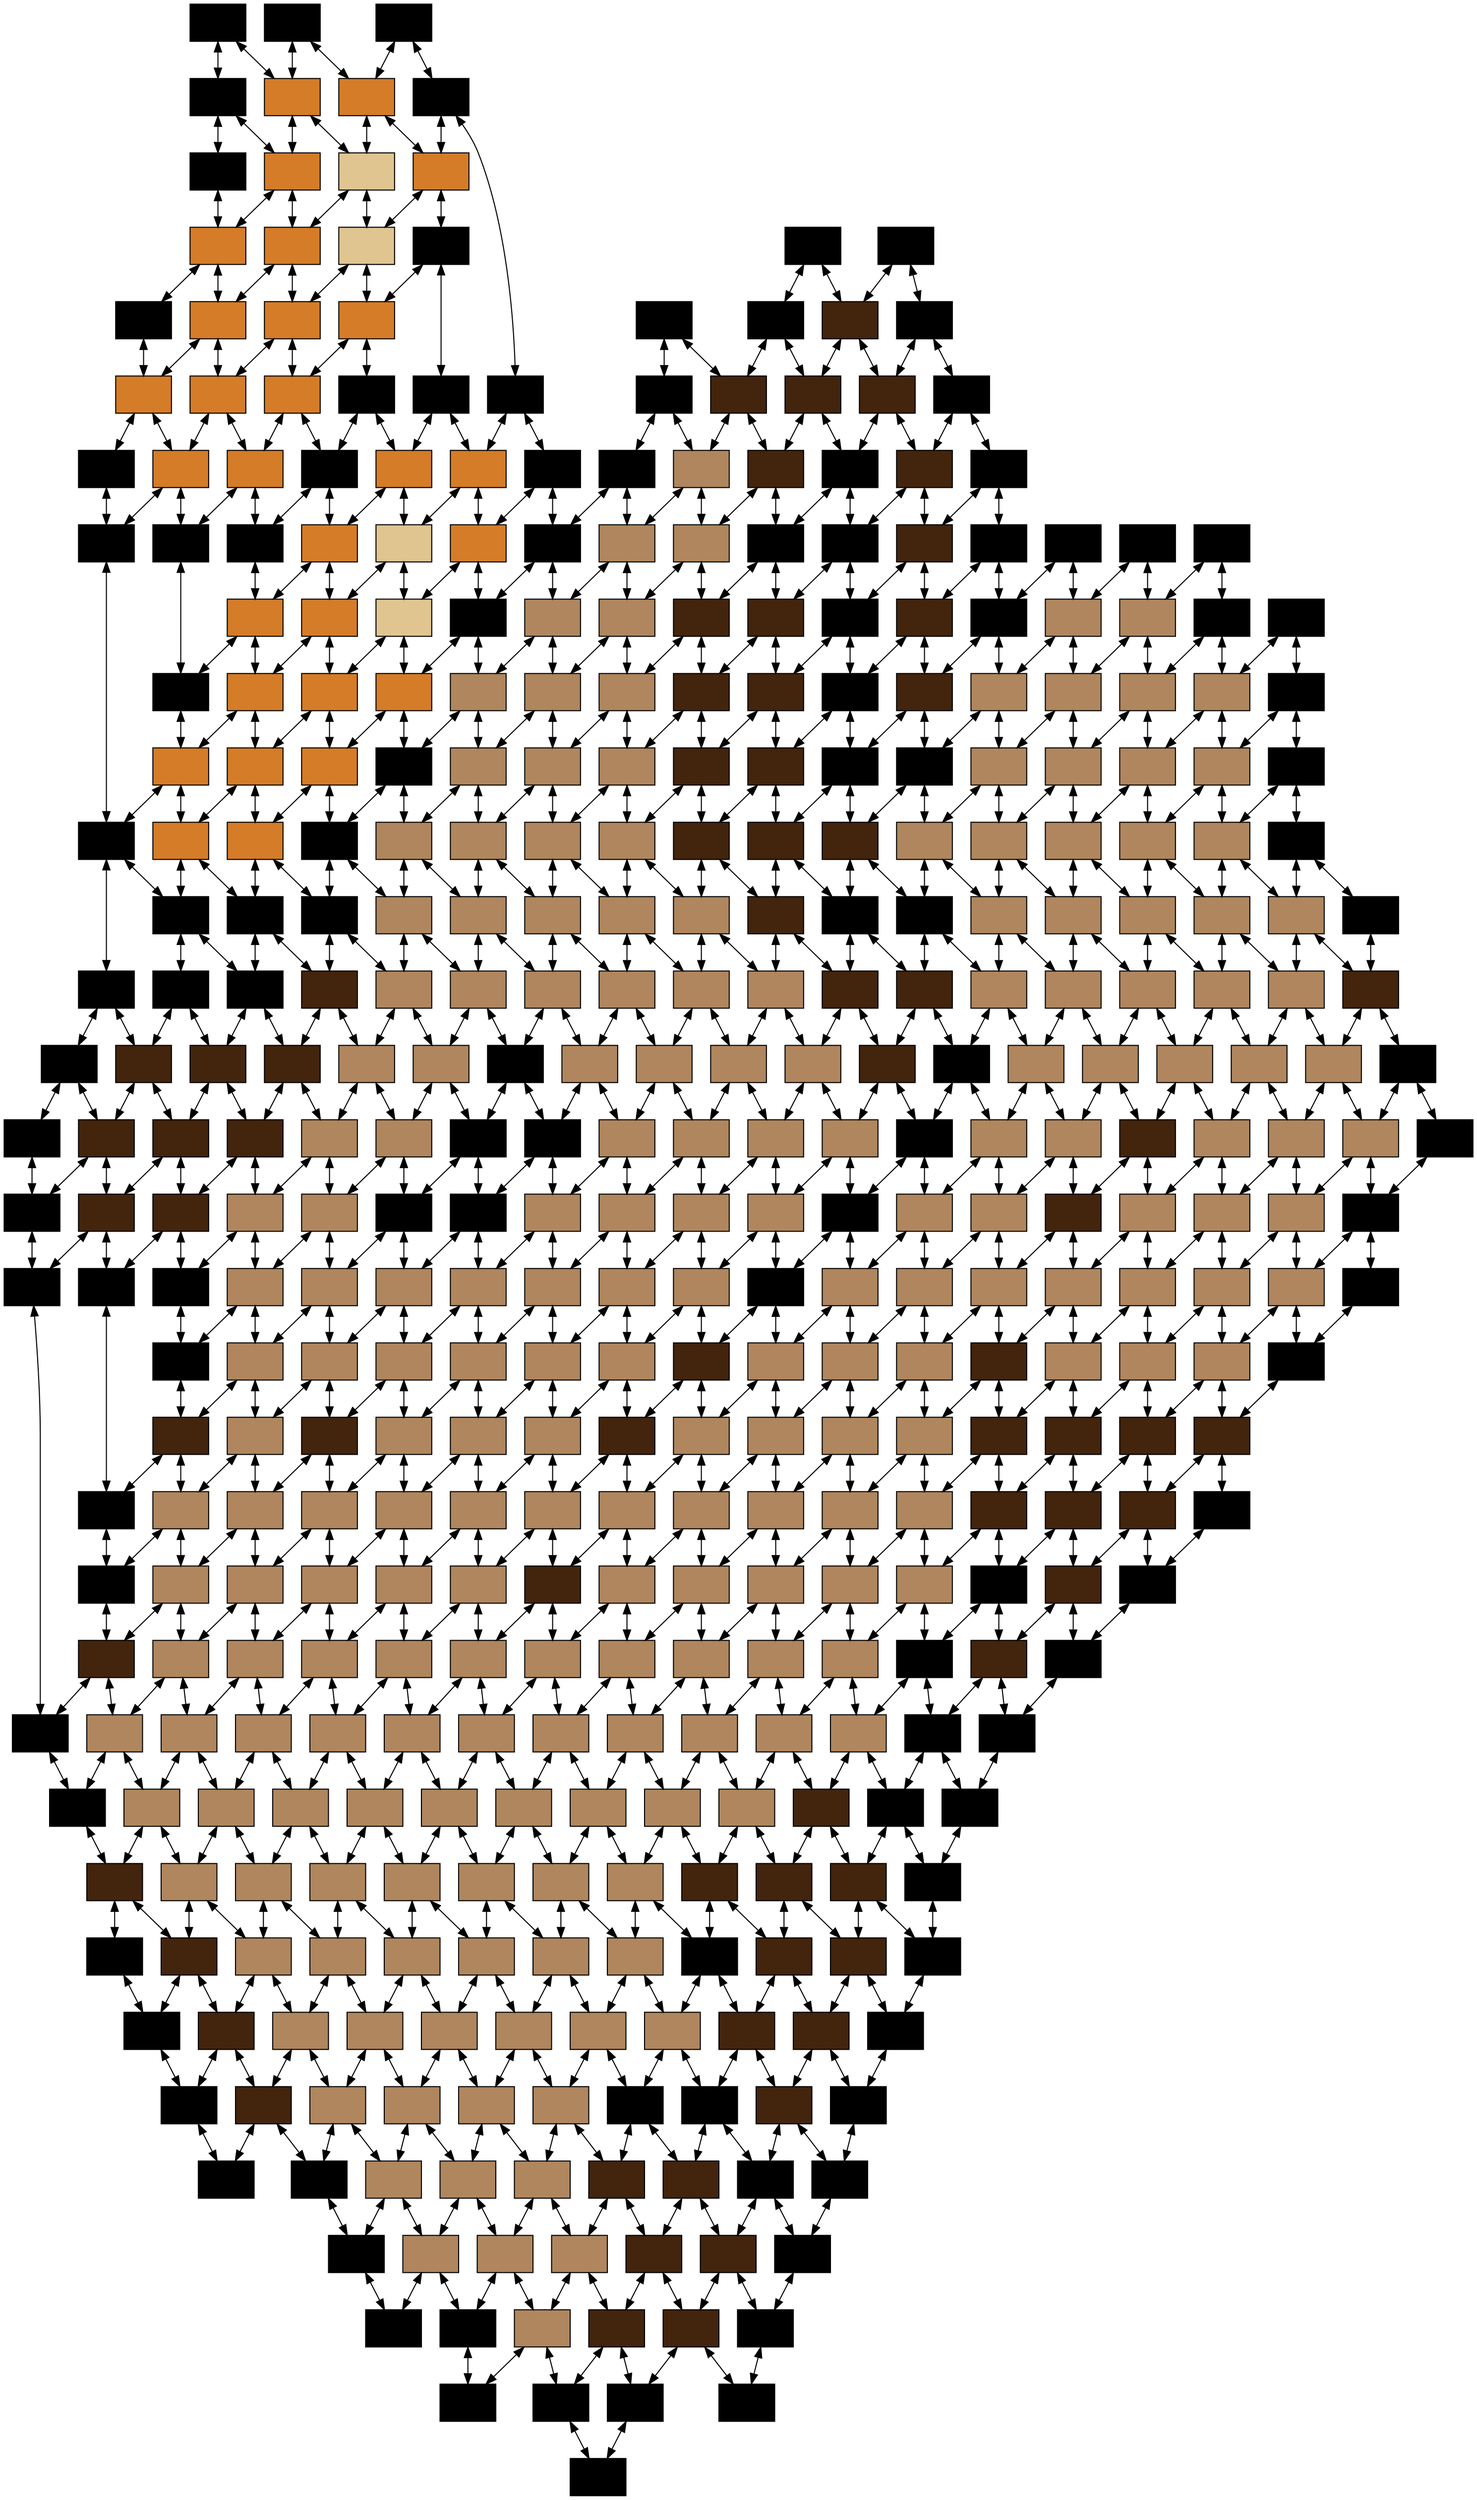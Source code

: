 digraph MatrizDispersa {
    node [shape=box];
    graph [rankdir=TB];
    nodo_1_14[label="", style=filled, fillcolor="#000000"];
    nodo_1_15[label="", style=filled, fillcolor="#000000"];
    nodo_1_16[label="", style=filled, fillcolor="#000000"];
    nodo_2_13[label="", style=filled, fillcolor="#000000"];
    nodo_2_14[label="", style=filled, fillcolor="#D57C28"];
    nodo_2_15[label="", style=filled, fillcolor="#D57C28"];
    nodo_2_16[label="", style=filled, fillcolor="#D57C28"];
    nodo_2_17[label="", style=filled, fillcolor="#000000"];
    nodo_3_12[label="", style=filled, fillcolor="#000000"];
    nodo_3_13[label="", style=filled, fillcolor="#D57C28"];
    nodo_3_14[label="", style=filled, fillcolor="#E0C590"];
    nodo_3_15[label="", style=filled, fillcolor="#D57C28"];
    nodo_3_16[label="", style=filled, fillcolor="#D57C28"];
    nodo_3_17[label="", style=filled, fillcolor="#D57C28"];
    nodo_3_18[label="", style=filled, fillcolor="#000000"];
    nodo_4_12[label="", style=filled, fillcolor="#000000"];
    nodo_4_13[label="", style=filled, fillcolor="#D57C28"];
    nodo_4_14[label="", style=filled, fillcolor="#E0C590"];
    nodo_4_15[label="", style=filled, fillcolor="#D57C28"];
    nodo_4_16[label="", style=filled, fillcolor="#D57C28"];
    nodo_4_17[label="", style=filled, fillcolor="#D57C28"];
    nodo_4_18[label="", style=filled, fillcolor="#000000"];
    nodo_5_13[label="", style=filled, fillcolor="#000000"];
    nodo_5_14[label="", style=filled, fillcolor="#D57C28"];
    nodo_5_15[label="", style=filled, fillcolor="#D57C28"];
    nodo_5_16[label="", style=filled, fillcolor="#D57C28"];
    nodo_5_17[label="", style=filled, fillcolor="#000000"];
    nodo_6_14[label="", style=filled, fillcolor="#000000"];
    nodo_6_15[label="", style=filled, fillcolor="#000000"];
    nodo_6_16[label="", style=filled, fillcolor="#000000"];
    nodo_7_13[label="", style=filled, fillcolor="#000000"];
    nodo_7_14[label="", style=filled, fillcolor="#D57C28"];
    nodo_7_15[label="", style=filled, fillcolor="#D57C28"];
    nodo_7_16[label="", style=filled, fillcolor="#D57C28"];
    nodo_7_17[label="", style=filled, fillcolor="#000000"];
    nodo_8_12[label="", style=filled, fillcolor="#000000"];
    nodo_8_13[label="", style=filled, fillcolor="#D57C28"];
    nodo_8_14[label="", style=filled, fillcolor="#E0C590"];
    nodo_8_15[label="", style=filled, fillcolor="#D57C28"];
    nodo_8_16[label="", style=filled, fillcolor="#D57C28"];
    nodo_8_17[label="", style=filled, fillcolor="#D57C28"];
    nodo_8_18[label="", style=filled, fillcolor="#000000"];
    nodo_8_20[label="", style=filled, fillcolor="#000000"];
    nodo_8_21[label="", style=filled, fillcolor="#000000"];
    nodo_8_22[label="", style=filled, fillcolor="#000000"];
    nodo_9_12[label="", style=filled, fillcolor="#000000"];
    nodo_9_13[label="", style=filled, fillcolor="#D57C28"];
    nodo_9_14[label="", style=filled, fillcolor="#E0C590"];
    nodo_9_15[label="", style=filled, fillcolor="#D57C28"];
    nodo_9_16[label="", style=filled, fillcolor="#D57C28"];
    nodo_9_17[label="", style=filled, fillcolor="#D57C28"];
    nodo_9_18[label="", style=filled, fillcolor="#000000"];
    nodo_9_19[label="", style=filled, fillcolor="#000000"];
    nodo_9_20[label="", style=filled, fillcolor="#43240D"];
    nodo_9_21[label="", style=filled, fillcolor="#43240D"];
    nodo_9_22[label="", style=filled, fillcolor="#000000"];
    nodo_10_9[label="", style=filled, fillcolor="#000000"];
    nodo_10_10[label="", style=filled, fillcolor="#000000"];
    nodo_10_11[label="", style=filled, fillcolor="#000000"];
    nodo_10_12[label="", style=filled, fillcolor="#000000"];
    nodo_10_13[label="", style=filled, fillcolor="#000000"];
    nodo_10_14[label="", style=filled, fillcolor="#D57C28"];
    nodo_10_15[label="", style=filled, fillcolor="#D57C28"];
    nodo_10_16[label="", style=filled, fillcolor="#D57C28"];
    nodo_10_17[label="", style=filled, fillcolor="#000000"];
    nodo_10_18[label="", style=filled, fillcolor="#000000"];
    nodo_10_19[label="", style=filled, fillcolor="#43240D"];
    nodo_10_20[label="", style=filled, fillcolor="#43240D"];
    nodo_10_21[label="", style=filled, fillcolor="#43240D"];
    nodo_10_22[label="", style=filled, fillcolor="#000000"];
    nodo_11_7[label="", style=filled, fillcolor="#000000"];
    nodo_11_8[label="", style=filled, fillcolor="#000000"];
    nodo_11_9[label="", style=filled, fillcolor="#43240D"];
    nodo_11_10[label="", style=filled, fillcolor="#B0865E"];
    nodo_11_11[label="", style=filled, fillcolor="#B0865E"];
    nodo_11_12[label="", style=filled, fillcolor="#B0865E"];
    nodo_11_13[label="", style=filled, fillcolor="#B0865E"];
    nodo_11_14[label="", style=filled, fillcolor="#000000"];
    nodo_11_15[label="", style=filled, fillcolor="#000000"];
    nodo_11_16[label="", style=filled, fillcolor="#000000"];
    nodo_11_17[label="", style=filled, fillcolor="#43240D"];
    nodo_11_18[label="", style=filled, fillcolor="#43240D"];
    nodo_11_19[label="", style=filled, fillcolor="#43240D"];
    nodo_11_20[label="", style=filled, fillcolor="#43240D"];
    nodo_11_21[label="", style=filled, fillcolor="#000000"];
    nodo_12_6[label="", style=filled, fillcolor="#000000"];
    nodo_12_7[label="", style=filled, fillcolor="#43240D"];
    nodo_12_8[label="", style=filled, fillcolor="#43240D"];
    nodo_12_9[label="", style=filled, fillcolor="#43240D"];
    nodo_12_10[label="", style=filled, fillcolor="#B0865E"];
    nodo_12_11[label="", style=filled, fillcolor="#B0865E"];
    nodo_12_12[label="", style=filled, fillcolor="#B0865E"];
    nodo_12_13[label="", style=filled, fillcolor="#B0865E"];
    nodo_12_14[label="", style=filled, fillcolor="#B0865E"];
    nodo_12_15[label="", style=filled, fillcolor="#B0865E"];
    nodo_12_16[label="", style=filled, fillcolor="#B0865E"];
    nodo_12_17[label="", style=filled, fillcolor="#B0865E"];
    nodo_12_18[label="", style=filled, fillcolor="#B0865E"];
    nodo_12_19[label="", style=filled, fillcolor="#B0865E"];
    nodo_12_20[label="", style=filled, fillcolor="#000000"];
    nodo_13_6[label="", style=filled, fillcolor="#000000"];
    nodo_13_7[label="", style=filled, fillcolor="#43240D"];
    nodo_13_8[label="", style=filled, fillcolor="#000000"];
    nodo_13_9[label="", style=filled, fillcolor="#000000"];
    nodo_13_10[label="", style=filled, fillcolor="#43240D"];
    nodo_13_11[label="", style=filled, fillcolor="#B0865E"];
    nodo_13_12[label="", style=filled, fillcolor="#B0865E"];
    nodo_13_13[label="", style=filled, fillcolor="#B0865E"];
    nodo_13_14[label="", style=filled, fillcolor="#B0865E"];
    nodo_13_15[label="", style=filled, fillcolor="#B0865E"];
    nodo_13_16[label="", style=filled, fillcolor="#B0865E"];
    nodo_13_17[label="", style=filled, fillcolor="#B0865E"];
    nodo_13_18[label="", style=filled, fillcolor="#B0865E"];
    nodo_13_19[label="", style=filled, fillcolor="#B0865E"];
    nodo_13_20[label="", style=filled, fillcolor="#000000"];
    nodo_14_6[label="", style=filled, fillcolor="#000000"];
    nodo_14_7[label="", style=filled, fillcolor="#43240D"];
    nodo_14_8[label="", style=filled, fillcolor="#000000"];
    nodo_14_9[label="", style=filled, fillcolor="#43240D"];
    nodo_14_10[label="", style=filled, fillcolor="#43240D"];
    nodo_14_11[label="", style=filled, fillcolor="#B0865E"];
    nodo_14_12[label="", style=filled, fillcolor="#B0865E"];
    nodo_14_13[label="", style=filled, fillcolor="#B0865E"];
    nodo_14_14[label="", style=filled, fillcolor="#B0865E"];
    nodo_14_15[label="", style=filled, fillcolor="#000000"];
    nodo_14_16[label="", style=filled, fillcolor="#000000"];
    nodo_14_17[label="", style=filled, fillcolor="#000000"];
    nodo_14_18[label="", style=filled, fillcolor="#B0865E"];
    nodo_14_19[label="", style=filled, fillcolor="#B0865E"];
    nodo_14_20[label="", style=filled, fillcolor="#43240D"];
    nodo_14_21[label="", style=filled, fillcolor="#000000"];
    nodo_15_6[label="", style=filled, fillcolor="#000000"];
    nodo_15_7[label="", style=filled, fillcolor="#43240D"];
    nodo_15_8[label="", style=filled, fillcolor="#000000"];
    nodo_15_9[label="", style=filled, fillcolor="#43240D"];
    nodo_15_10[label="", style=filled, fillcolor="#43240D"];
    nodo_15_11[label="", style=filled, fillcolor="#B0865E"];
    nodo_15_12[label="", style=filled, fillcolor="#B0865E"];
    nodo_15_13[label="", style=filled, fillcolor="#B0865E"];
    nodo_15_14[label="", style=filled, fillcolor="#B0865E"];
    nodo_15_15[label="", style=filled, fillcolor="#000000"];
    nodo_15_16[label="", style=filled, fillcolor="#000000"];
    nodo_15_17[label="", style=filled, fillcolor="#B0865E"];
    nodo_15_18[label="", style=filled, fillcolor="#B0865E"];
    nodo_15_19[label="", style=filled, fillcolor="#B0865E"];
    nodo_15_20[label="", style=filled, fillcolor="#B0865E"];
    nodo_15_21[label="", style=filled, fillcolor="#000000"];
    nodo_16_6[label="", style=filled, fillcolor="#000000"];
    nodo_16_7[label="", style=filled, fillcolor="#43240D"];
    nodo_16_8[label="", style=filled, fillcolor="#000000"];
    nodo_16_9[label="", style=filled, fillcolor="#43240D"];
    nodo_16_10[label="", style=filled, fillcolor="#43240D"];
    nodo_16_11[label="", style=filled, fillcolor="#B0865E"];
    nodo_16_12[label="", style=filled, fillcolor="#B0865E"];
    nodo_16_13[label="", style=filled, fillcolor="#B0865E"];
    nodo_16_14[label="", style=filled, fillcolor="#B0865E"];
    nodo_16_15[label="", style=filled, fillcolor="#B0865E"];
    nodo_16_16[label="", style=filled, fillcolor="#B0865E"];
    nodo_16_17[label="", style=filled, fillcolor="#B0865E"];
    nodo_16_18[label="", style=filled, fillcolor="#43240D"];
    nodo_16_19[label="", style=filled, fillcolor="#B0865E"];
    nodo_16_20[label="", style=filled, fillcolor="#B0865E"];
    nodo_16_21[label="", style=filled, fillcolor="#43240D"];
    nodo_16_22[label="", style=filled, fillcolor="#000000"];
    nodo_17_5[label="", style=filled, fillcolor="#000000"];
    nodo_17_6[label="", style=filled, fillcolor="#000000"];
    nodo_17_7[label="", style=filled, fillcolor="#43240D"];
    nodo_17_8[label="", style=filled, fillcolor="#000000"];
    nodo_17_9[label="", style=filled, fillcolor="#43240D"];
    nodo_17_10[label="", style=filled, fillcolor="#43240D"];
    nodo_17_11[label="", style=filled, fillcolor="#B0865E"];
    nodo_17_12[label="", style=filled, fillcolor="#B0865E"];
    nodo_17_13[label="", style=filled, fillcolor="#B0865E"];
    nodo_17_14[label="", style=filled, fillcolor="#B0865E"];
    nodo_17_15[label="", style=filled, fillcolor="#B0865E"];
    nodo_17_16[label="", style=filled, fillcolor="#B0865E"];
    nodo_17_17[label="", style=filled, fillcolor="#B0865E"];
    nodo_17_18[label="", style=filled, fillcolor="#B0865E"];
    nodo_17_19[label="", style=filled, fillcolor="#B0865E"];
    nodo_17_20[label="", style=filled, fillcolor="#B0865E"];
    nodo_17_21[label="", style=filled, fillcolor="#B0865E"];
    nodo_17_22[label="", style=filled, fillcolor="#000000"];
    nodo_18_4[label="", style=filled, fillcolor="#000000"];
    nodo_18_5[label="", style=filled, fillcolor="#B0865E"];
    nodo_18_6[label="", style=filled, fillcolor="#B0865E"];
    nodo_18_7[label="", style=filled, fillcolor="#000000"];
    nodo_18_8[label="", style=filled, fillcolor="#43240D"];
    nodo_18_9[label="", style=filled, fillcolor="#000000"];
    nodo_18_10[label="", style=filled, fillcolor="#43240D"];
    nodo_18_11[label="", style=filled, fillcolor="#B0865E"];
    nodo_18_12[label="", style=filled, fillcolor="#B0865E"];
    nodo_18_13[label="", style=filled, fillcolor="#B0865E"];
    nodo_18_14[label="", style=filled, fillcolor="#B0865E"];
    nodo_18_15[label="", style=filled, fillcolor="#B0865E"];
    nodo_18_16[label="", style=filled, fillcolor="#B0865E"];
    nodo_18_17[label="", style=filled, fillcolor="#B0865E"];
    nodo_18_18[label="", style=filled, fillcolor="#B0865E"];
    nodo_18_19[label="", style=filled, fillcolor="#B0865E"];
    nodo_18_20[label="", style=filled, fillcolor="#B0865E"];
    nodo_18_21[label="", style=filled, fillcolor="#B0865E"];
    nodo_18_22[label="", style=filled, fillcolor="#43240D"];
    nodo_18_23[label="", style=filled, fillcolor="#000000"];
    nodo_19_3[label="", style=filled, fillcolor="#000000"];
    nodo_19_4[label="", style=filled, fillcolor="#B0865E"];
    nodo_19_5[label="", style=filled, fillcolor="#B0865E"];
    nodo_19_6[label="", style=filled, fillcolor="#B0865E"];
    nodo_19_7[label="", style=filled, fillcolor="#B0865E"];
    nodo_19_8[label="", style=filled, fillcolor="#000000"];
    nodo_19_9[label="", style=filled, fillcolor="#43240D"];
    nodo_19_10[label="", style=filled, fillcolor="#43240D"];
    nodo_19_11[label="", style=filled, fillcolor="#B0865E"];
    nodo_19_12[label="", style=filled, fillcolor="#B0865E"];
    nodo_19_13[label="", style=filled, fillcolor="#B0865E"];
    nodo_19_14[label="", style=filled, fillcolor="#B0865E"];
    nodo_19_15[label="", style=filled, fillcolor="#B0865E"];
    nodo_19_16[label="", style=filled, fillcolor="#B0865E"];
    nodo_19_17[label="", style=filled, fillcolor="#B0865E"];
    nodo_19_18[label="", style=filled, fillcolor="#B0865E"];
    nodo_19_19[label="", style=filled, fillcolor="#B0865E"];
    nodo_19_20[label="", style=filled, fillcolor="#B0865E"];
    nodo_19_21[label="", style=filled, fillcolor="#B0865E"];
    nodo_19_22[label="", style=filled, fillcolor="#43240D"];
    nodo_19_23[label="", style=filled, fillcolor="#000000"];
    nodo_20_3[label="", style=filled, fillcolor="#000000"];
    nodo_20_4[label="", style=filled, fillcolor="#B0865E"];
    nodo_20_5[label="", style=filled, fillcolor="#B0865E"];
    nodo_20_6[label="", style=filled, fillcolor="#B0865E"];
    nodo_20_7[label="", style=filled, fillcolor="#B0865E"];
    nodo_20_8[label="", style=filled, fillcolor="#B0865E"];
    nodo_20_9[label="", style=filled, fillcolor="#000000"];
    nodo_20_10[label="", style=filled, fillcolor="#000000"];
    nodo_20_11[label="", style=filled, fillcolor="#000000"];
    nodo_20_12[label="", style=filled, fillcolor="#000000"];
    nodo_20_13[label="", style=filled, fillcolor="#43240D"];
    nodo_20_14[label="", style=filled, fillcolor="#43240D"];
    nodo_20_15[label="", style=filled, fillcolor="#B0865E"];
    nodo_20_16[label="", style=filled, fillcolor="#B0865E"];
    nodo_20_17[label="", style=filled, fillcolor="#B0865E"];
    nodo_20_18[label="", style=filled, fillcolor="#B0865E"];
    nodo_20_19[label="", style=filled, fillcolor="#B0865E"];
    nodo_20_20[label="", style=filled, fillcolor="#B0865E"];
    nodo_20_21[label="", style=filled, fillcolor="#B0865E"];
    nodo_20_22[label="", style=filled, fillcolor="#43240D"];
    nodo_20_23[label="", style=filled, fillcolor="#000000"];
    nodo_21_2[label="", style=filled, fillcolor="#000000"];
    nodo_21_3[label="", style=filled, fillcolor="#B0865E"];
    nodo_21_4[label="", style=filled, fillcolor="#B0865E"];
    nodo_21_5[label="", style=filled, fillcolor="#B0865E"];
    nodo_21_6[label="", style=filled, fillcolor="#B0865E"];
    nodo_21_7[label="", style=filled, fillcolor="#B0865E"];
    nodo_21_8[label="", style=filled, fillcolor="#B0865E"];
    nodo_21_9[label="", style=filled, fillcolor="#B0865E"];
    nodo_21_10[label="", style=filled, fillcolor="#B0865E"];
    nodo_21_11[label="", style=filled, fillcolor="#B0865E"];
    nodo_21_12[label="", style=filled, fillcolor="#B0865E"];
    nodo_21_13[label="", style=filled, fillcolor="#B0865E"];
    nodo_21_14[label="", style=filled, fillcolor="#B0865E"];
    nodo_21_15[label="", style=filled, fillcolor="#43240D"];
    nodo_21_16[label="", style=filled, fillcolor="#B0865E"];
    nodo_21_17[label="", style=filled, fillcolor="#B0865E"];
    nodo_21_18[label="", style=filled, fillcolor="#B0865E"];
    nodo_21_19[label="", style=filled, fillcolor="#B0865E"];
    nodo_21_20[label="", style=filled, fillcolor="#B0865E"];
    nodo_21_21[label="", style=filled, fillcolor="#B0865E"];
    nodo_21_22[label="", style=filled, fillcolor="#43240D"];
    nodo_21_23[label="", style=filled, fillcolor="#000000"];
    nodo_22_2[label="", style=filled, fillcolor="#000000"];
    nodo_22_3[label="", style=filled, fillcolor="#B0865E"];
    nodo_22_4[label="", style=filled, fillcolor="#B0865E"];
    nodo_22_5[label="", style=filled, fillcolor="#B0865E"];
    nodo_22_6[label="", style=filled, fillcolor="#B0865E"];
    nodo_22_7[label="", style=filled, fillcolor="#B0865E"];
    nodo_22_8[label="", style=filled, fillcolor="#B0865E"];
    nodo_22_9[label="", style=filled, fillcolor="#B0865E"];
    nodo_22_10[label="", style=filled, fillcolor="#B0865E"];
    nodo_22_11[label="", style=filled, fillcolor="#B0865E"];
    nodo_22_12[label="", style=filled, fillcolor="#B0865E"];
    nodo_22_13[label="", style=filled, fillcolor="#B0865E"];
    nodo_22_14[label="", style=filled, fillcolor="#B0865E"];
    nodo_22_15[label="", style=filled, fillcolor="#B0865E"];
    nodo_22_16[label="", style=filled, fillcolor="#B0865E"];
    nodo_22_17[label="", style=filled, fillcolor="#B0865E"];
    nodo_22_18[label="", style=filled, fillcolor="#B0865E"];
    nodo_22_19[label="", style=filled, fillcolor="#B0865E"];
    nodo_22_20[label="", style=filled, fillcolor="#B0865E"];
    nodo_22_21[label="", style=filled, fillcolor="#B0865E"];
    nodo_22_22[label="", style=filled, fillcolor="#000000"];
    nodo_23_2[label="", style=filled, fillcolor="#000000"];
    nodo_23_3[label="", style=filled, fillcolor="#B0865E"];
    nodo_23_4[label="", style=filled, fillcolor="#B0865E"];
    nodo_23_5[label="", style=filled, fillcolor="#B0865E"];
    nodo_23_6[label="", style=filled, fillcolor="#B0865E"];
    nodo_23_7[label="", style=filled, fillcolor="#43240D"];
    nodo_23_8[label="", style=filled, fillcolor="#43240D"];
    nodo_23_9[label="", style=filled, fillcolor="#B0865E"];
    nodo_23_10[label="", style=filled, fillcolor="#B0865E"];
    nodo_23_11[label="", style=filled, fillcolor="#B0865E"];
    nodo_23_12[label="", style=filled, fillcolor="#B0865E"];
    nodo_23_13[label="", style=filled, fillcolor="#B0865E"];
    nodo_23_14[label="", style=filled, fillcolor="#B0865E"];
    nodo_23_15[label="", style=filled, fillcolor="#B0865E"];
    nodo_23_16[label="", style=filled, fillcolor="#B0865E"];
    nodo_23_17[label="", style=filled, fillcolor="#B0865E"];
    nodo_23_18[label="", style=filled, fillcolor="#B0865E"];
    nodo_23_19[label="", style=filled, fillcolor="#B0865E"];
    nodo_23_20[label="", style=filled, fillcolor="#B0865E"];
    nodo_23_21[label="", style=filled, fillcolor="#B0865E"];
    nodo_23_22[label="", style=filled, fillcolor="#000000"];
    nodo_24_2[label="", style=filled, fillcolor="#000000"];
    nodo_24_3[label="", style=filled, fillcolor="#B0865E"];
    nodo_24_4[label="", style=filled, fillcolor="#B0865E"];
    nodo_24_5[label="", style=filled, fillcolor="#B0865E"];
    nodo_24_6[label="", style=filled, fillcolor="#B0865E"];
    nodo_24_7[label="", style=filled, fillcolor="#B0865E"];
    nodo_24_8[label="", style=filled, fillcolor="#B0865E"];
    nodo_24_9[label="", style=filled, fillcolor="#43240D"];
    nodo_24_10[label="", style=filled, fillcolor="#B0865E"];
    nodo_24_11[label="", style=filled, fillcolor="#B0865E"];
    nodo_24_12[label="", style=filled, fillcolor="#B0865E"];
    nodo_24_13[label="", style=filled, fillcolor="#B0865E"];
    nodo_24_14[label="", style=filled, fillcolor="#B0865E"];
    nodo_24_15[label="", style=filled, fillcolor="#B0865E"];
    nodo_24_16[label="", style=filled, fillcolor="#B0865E"];
    nodo_24_17[label="", style=filled, fillcolor="#B0865E"];
    nodo_24_18[label="", style=filled, fillcolor="#B0865E"];
    nodo_24_19[label="", style=filled, fillcolor="#B0865E"];
    nodo_24_20[label="", style=filled, fillcolor="#B0865E"];
    nodo_24_21[label="", style=filled, fillcolor="#B0865E"];
    nodo_24_22[label="", style=filled, fillcolor="#000000"];
    nodo_25_2[label="", style=filled, fillcolor="#000000"];
    nodo_25_3[label="", style=filled, fillcolor="#43240D"];
    nodo_25_4[label="", style=filled, fillcolor="#B0865E"];
    nodo_25_5[label="", style=filled, fillcolor="#B0865E"];
    nodo_25_6[label="", style=filled, fillcolor="#B0865E"];
    nodo_25_7[label="", style=filled, fillcolor="#B0865E"];
    nodo_25_8[label="", style=filled, fillcolor="#B0865E"];
    nodo_25_9[label="", style=filled, fillcolor="#43240D"];
    nodo_25_10[label="", style=filled, fillcolor="#B0865E"];
    nodo_25_11[label="", style=filled, fillcolor="#B0865E"];
    nodo_25_12[label="", style=filled, fillcolor="#B0865E"];
    nodo_25_13[label="", style=filled, fillcolor="#B0865E"];
    nodo_25_14[label="", style=filled, fillcolor="#B0865E"];
    nodo_25_15[label="", style=filled, fillcolor="#B0865E"];
    nodo_25_16[label="", style=filled, fillcolor="#B0865E"];
    nodo_25_17[label="", style=filled, fillcolor="#B0865E"];
    nodo_25_18[label="", style=filled, fillcolor="#B0865E"];
    nodo_25_19[label="", style=filled, fillcolor="#B0865E"];
    nodo_25_20[label="", style=filled, fillcolor="#B0865E"];
    nodo_25_21[label="", style=filled, fillcolor="#000000"];
    nodo_26_3[label="", style=filled, fillcolor="#000000"];
    nodo_26_4[label="", style=filled, fillcolor="#B0865E"];
    nodo_26_5[label="", style=filled, fillcolor="#B0865E"];
    nodo_26_6[label="", style=filled, fillcolor="#B0865E"];
    nodo_26_7[label="", style=filled, fillcolor="#B0865E"];
    nodo_26_8[label="", style=filled, fillcolor="#43240D"];
    nodo_26_9[label="", style=filled, fillcolor="#43240D"];
    nodo_26_10[label="", style=filled, fillcolor="#B0865E"];
    nodo_26_11[label="", style=filled, fillcolor="#B0865E"];
    nodo_26_12[label="", style=filled, fillcolor="#B0865E"];
    nodo_26_13[label="", style=filled, fillcolor="#B0865E"];
    nodo_26_14[label="", style=filled, fillcolor="#43240D"];
    nodo_26_15[label="", style=filled, fillcolor="#000000"];
    nodo_26_16[label="", style=filled, fillcolor="#B0865E"];
    nodo_26_17[label="", style=filled, fillcolor="#000000"];
    nodo_26_18[label="", style=filled, fillcolor="#43240D"];
    nodo_26_19[label="", style=filled, fillcolor="#B0865E"];
    nodo_26_20[label="", style=filled, fillcolor="#B0865E"];
    nodo_26_21[label="", style=filled, fillcolor="#000000"];
    nodo_27_3[label="", style=filled, fillcolor="#000000"];
    nodo_27_4[label="", style=filled, fillcolor="#000000"];
    nodo_27_5[label="", style=filled, fillcolor="#B0865E"];
    nodo_27_6[label="", style=filled, fillcolor="#B0865E"];
    nodo_27_7[label="", style=filled, fillcolor="#43240D"];
    nodo_27_8[label="", style=filled, fillcolor="#43240D"];
    nodo_27_9[label="", style=filled, fillcolor="#000000"];
    nodo_27_10[label="", style=filled, fillcolor="#000000"];
    nodo_27_11[label="", style=filled, fillcolor="#B0865E"];
    nodo_27_12[label="", style=filled, fillcolor="#43240D"];
    nodo_27_13[label="", style=filled, fillcolor="#43240D"];
    nodo_27_14[label="", style=filled, fillcolor="#43240D"];
    nodo_27_15[label="", style=filled, fillcolor="#43240D"];
    nodo_27_16[label="", style=filled, fillcolor="#000000"];
    nodo_27_17[label="", style=filled, fillcolor="#43240D"];
    nodo_27_18[label="", style=filled, fillcolor="#43240D"];
    nodo_27_19[label="", style=filled, fillcolor="#43240D"];
    nodo_27_20[label="", style=filled, fillcolor="#000000"];
    nodo_28_4[label="", style=filled, fillcolor="#000000"];
    nodo_28_5[label="", style=filled, fillcolor="#000000"];
    nodo_28_6[label="", style=filled, fillcolor="#43240D"];
    nodo_28_7[label="", style=filled, fillcolor="#43240D"];
    nodo_28_8[label="", style=filled, fillcolor="#43240D"];
    nodo_28_9[label="", style=filled, fillcolor="#43240D"];
    nodo_28_10[label="", style=filled, fillcolor="#000000"];
    nodo_28_11[label="", style=filled, fillcolor="#000000"];
    nodo_28_12[label="", style=filled, fillcolor="#43240D"];
    nodo_28_13[label="", style=filled, fillcolor="#43240D"];
    nodo_28_14[label="", style=filled, fillcolor="#43240D"];
    nodo_28_15[label="", style=filled, fillcolor="#43240D"];
    nodo_28_16[label="", style=filled, fillcolor="#000000"];
    nodo_28_17[label="", style=filled, fillcolor="#43240D"];
    nodo_28_18[label="", style=filled, fillcolor="#43240D"];
    nodo_28_19[label="", style=filled, fillcolor="#000000"];
    nodo_28_20[label="", style=filled, fillcolor="#000000"];
    nodo_29_6[label="", style=filled, fillcolor="#000000"];
    nodo_29_7[label="", style=filled, fillcolor="#000000"];
    nodo_29_8[label="", style=filled, fillcolor="#000000"];
    nodo_29_9[label="", style=filled, fillcolor="#000000"];
    nodo_29_10[label="", style=filled, fillcolor="#000000"];
    nodo_29_11[label="", style=filled, fillcolor="#000000"];
    nodo_29_12[label="", style=filled, fillcolor="#000000"];
    nodo_29_13[label="", style=filled, fillcolor="#000000"];
    nodo_29_14[label="", style=filled, fillcolor="#000000"];
    nodo_29_15[label="", style=filled, fillcolor="#000000"];
    nodo_29_16[label="", style=filled, fillcolor="#000000"];
    nodo_29_17[label="", style=filled, fillcolor="#000000"];
    nodo_29_18[label="", style=filled, fillcolor="#000000"];
    nodo_1_14 -> nodo_1_15 [dir=both];
    nodo_1_15 -> nodo_1_16 [dir=both];
    nodo_2_13 -> nodo_2_14 [dir=both];
    nodo_2_14 -> nodo_2_15 [dir=both];
    nodo_2_15 -> nodo_2_16 [dir=both];
    nodo_2_16 -> nodo_2_17 [dir=both];
    nodo_3_12 -> nodo_3_13 [dir=both];
    nodo_3_13 -> nodo_3_14 [dir=both];
    nodo_3_14 -> nodo_3_15 [dir=both];
    nodo_3_15 -> nodo_3_16 [dir=both];
    nodo_3_16 -> nodo_3_17 [dir=both];
    nodo_3_17 -> nodo_3_18 [dir=both];
    nodo_4_12 -> nodo_4_13 [dir=both];
    nodo_4_13 -> nodo_4_14 [dir=both];
    nodo_4_14 -> nodo_4_15 [dir=both];
    nodo_4_15 -> nodo_4_16 [dir=both];
    nodo_4_16 -> nodo_4_17 [dir=both];
    nodo_4_17 -> nodo_4_18 [dir=both];
    nodo_5_13 -> nodo_5_14 [dir=both];
    nodo_5_14 -> nodo_5_15 [dir=both];
    nodo_5_15 -> nodo_5_16 [dir=both];
    nodo_5_16 -> nodo_5_17 [dir=both];
    nodo_6_14 -> nodo_6_15 [dir=both];
    nodo_6_15 -> nodo_6_16 [dir=both];
    nodo_7_13 -> nodo_7_14 [dir=both];
    nodo_7_14 -> nodo_7_15 [dir=both];
    nodo_7_15 -> nodo_7_16 [dir=both];
    nodo_7_16 -> nodo_7_17 [dir=both];
    nodo_8_12 -> nodo_8_13 [dir=both];
    nodo_8_13 -> nodo_8_14 [dir=both];
    nodo_8_14 -> nodo_8_15 [dir=both];
    nodo_8_15 -> nodo_8_16 [dir=both];
    nodo_8_16 -> nodo_8_17 [dir=both];
    nodo_8_17 -> nodo_8_18 [dir=both];
    nodo_8_18 -> nodo_8_20 [dir=both];
    nodo_8_20 -> nodo_8_21 [dir=both];
    nodo_8_21 -> nodo_8_22 [dir=both];
    nodo_9_12 -> nodo_9_13 [dir=both];
    nodo_9_13 -> nodo_9_14 [dir=both];
    nodo_9_14 -> nodo_9_15 [dir=both];
    nodo_9_15 -> nodo_9_16 [dir=both];
    nodo_9_16 -> nodo_9_17 [dir=both];
    nodo_9_17 -> nodo_9_18 [dir=both];
    nodo_9_18 -> nodo_9_19 [dir=both];
    nodo_9_19 -> nodo_9_20 [dir=both];
    nodo_9_20 -> nodo_9_21 [dir=both];
    nodo_9_21 -> nodo_9_22 [dir=both];
    nodo_10_9 -> nodo_10_10 [dir=both];
    nodo_10_10 -> nodo_10_11 [dir=both];
    nodo_10_11 -> nodo_10_12 [dir=both];
    nodo_10_12 -> nodo_10_13 [dir=both];
    nodo_10_13 -> nodo_10_14 [dir=both];
    nodo_10_14 -> nodo_10_15 [dir=both];
    nodo_10_15 -> nodo_10_16 [dir=both];
    nodo_10_16 -> nodo_10_17 [dir=both];
    nodo_10_17 -> nodo_10_18 [dir=both];
    nodo_10_18 -> nodo_10_19 [dir=both];
    nodo_10_19 -> nodo_10_20 [dir=both];
    nodo_10_20 -> nodo_10_21 [dir=both];
    nodo_10_21 -> nodo_10_22 [dir=both];
    nodo_11_7 -> nodo_11_8 [dir=both];
    nodo_11_8 -> nodo_11_9 [dir=both];
    nodo_11_9 -> nodo_11_10 [dir=both];
    nodo_11_10 -> nodo_11_11 [dir=both];
    nodo_11_11 -> nodo_11_12 [dir=both];
    nodo_11_12 -> nodo_11_13 [dir=both];
    nodo_11_13 -> nodo_11_14 [dir=both];
    nodo_11_14 -> nodo_11_15 [dir=both];
    nodo_11_15 -> nodo_11_16 [dir=both];
    nodo_11_16 -> nodo_11_17 [dir=both];
    nodo_11_17 -> nodo_11_18 [dir=both];
    nodo_11_18 -> nodo_11_19 [dir=both];
    nodo_11_19 -> nodo_11_20 [dir=both];
    nodo_11_20 -> nodo_11_21 [dir=both];
    nodo_12_6 -> nodo_12_7 [dir=both];
    nodo_12_7 -> nodo_12_8 [dir=both];
    nodo_12_8 -> nodo_12_9 [dir=both];
    nodo_12_9 -> nodo_12_10 [dir=both];
    nodo_12_10 -> nodo_12_11 [dir=both];
    nodo_12_11 -> nodo_12_12 [dir=both];
    nodo_12_12 -> nodo_12_13 [dir=both];
    nodo_12_13 -> nodo_12_14 [dir=both];
    nodo_12_14 -> nodo_12_15 [dir=both];
    nodo_12_15 -> nodo_12_16 [dir=both];
    nodo_12_16 -> nodo_12_17 [dir=both];
    nodo_12_17 -> nodo_12_18 [dir=both];
    nodo_12_18 -> nodo_12_19 [dir=both];
    nodo_12_19 -> nodo_12_20 [dir=both];
    nodo_13_6 -> nodo_13_7 [dir=both];
    nodo_13_7 -> nodo_13_8 [dir=both];
    nodo_13_8 -> nodo_13_9 [dir=both];
    nodo_13_9 -> nodo_13_10 [dir=both];
    nodo_13_10 -> nodo_13_11 [dir=both];
    nodo_13_11 -> nodo_13_12 [dir=both];
    nodo_13_12 -> nodo_13_13 [dir=both];
    nodo_13_13 -> nodo_13_14 [dir=both];
    nodo_13_14 -> nodo_13_15 [dir=both];
    nodo_13_15 -> nodo_13_16 [dir=both];
    nodo_13_16 -> nodo_13_17 [dir=both];
    nodo_13_17 -> nodo_13_18 [dir=both];
    nodo_13_18 -> nodo_13_19 [dir=both];
    nodo_13_19 -> nodo_13_20 [dir=both];
    nodo_14_6 -> nodo_14_7 [dir=both];
    nodo_14_7 -> nodo_14_8 [dir=both];
    nodo_14_8 -> nodo_14_9 [dir=both];
    nodo_14_9 -> nodo_14_10 [dir=both];
    nodo_14_10 -> nodo_14_11 [dir=both];
    nodo_14_11 -> nodo_14_12 [dir=both];
    nodo_14_12 -> nodo_14_13 [dir=both];
    nodo_14_13 -> nodo_14_14 [dir=both];
    nodo_14_14 -> nodo_14_15 [dir=both];
    nodo_14_15 -> nodo_14_16 [dir=both];
    nodo_14_16 -> nodo_14_17 [dir=both];
    nodo_14_17 -> nodo_14_18 [dir=both];
    nodo_14_18 -> nodo_14_19 [dir=both];
    nodo_14_19 -> nodo_14_20 [dir=both];
    nodo_14_20 -> nodo_14_21 [dir=both];
    nodo_15_6 -> nodo_15_7 [dir=both];
    nodo_15_7 -> nodo_15_8 [dir=both];
    nodo_15_8 -> nodo_15_9 [dir=both];
    nodo_15_9 -> nodo_15_10 [dir=both];
    nodo_15_10 -> nodo_15_11 [dir=both];
    nodo_15_11 -> nodo_15_12 [dir=both];
    nodo_15_12 -> nodo_15_13 [dir=both];
    nodo_15_13 -> nodo_15_14 [dir=both];
    nodo_15_14 -> nodo_15_15 [dir=both];
    nodo_15_15 -> nodo_15_16 [dir=both];
    nodo_15_16 -> nodo_15_17 [dir=both];
    nodo_15_17 -> nodo_15_18 [dir=both];
    nodo_15_18 -> nodo_15_19 [dir=both];
    nodo_15_19 -> nodo_15_20 [dir=both];
    nodo_15_20 -> nodo_15_21 [dir=both];
    nodo_16_6 -> nodo_16_7 [dir=both];
    nodo_16_7 -> nodo_16_8 [dir=both];
    nodo_16_8 -> nodo_16_9 [dir=both];
    nodo_16_9 -> nodo_16_10 [dir=both];
    nodo_16_10 -> nodo_16_11 [dir=both];
    nodo_16_11 -> nodo_16_12 [dir=both];
    nodo_16_12 -> nodo_16_13 [dir=both];
    nodo_16_13 -> nodo_16_14 [dir=both];
    nodo_16_14 -> nodo_16_15 [dir=both];
    nodo_16_15 -> nodo_16_16 [dir=both];
    nodo_16_16 -> nodo_16_17 [dir=both];
    nodo_16_17 -> nodo_16_18 [dir=both];
    nodo_16_18 -> nodo_16_19 [dir=both];
    nodo_16_19 -> nodo_16_20 [dir=both];
    nodo_16_20 -> nodo_16_21 [dir=both];
    nodo_16_21 -> nodo_16_22 [dir=both];
    nodo_17_5 -> nodo_17_6 [dir=both];
    nodo_17_6 -> nodo_17_7 [dir=both];
    nodo_17_7 -> nodo_17_8 [dir=both];
    nodo_17_8 -> nodo_17_9 [dir=both];
    nodo_17_9 -> nodo_17_10 [dir=both];
    nodo_17_10 -> nodo_17_11 [dir=both];
    nodo_17_11 -> nodo_17_12 [dir=both];
    nodo_17_12 -> nodo_17_13 [dir=both];
    nodo_17_13 -> nodo_17_14 [dir=both];
    nodo_17_14 -> nodo_17_15 [dir=both];
    nodo_17_15 -> nodo_17_16 [dir=both];
    nodo_17_16 -> nodo_17_17 [dir=both];
    nodo_17_17 -> nodo_17_18 [dir=both];
    nodo_17_18 -> nodo_17_19 [dir=both];
    nodo_17_19 -> nodo_17_20 [dir=both];
    nodo_17_20 -> nodo_17_21 [dir=both];
    nodo_17_21 -> nodo_17_22 [dir=both];
    nodo_18_4 -> nodo_18_5 [dir=both];
    nodo_18_5 -> nodo_18_6 [dir=both];
    nodo_18_6 -> nodo_18_7 [dir=both];
    nodo_18_7 -> nodo_18_8 [dir=both];
    nodo_18_8 -> nodo_18_9 [dir=both];
    nodo_18_9 -> nodo_18_10 [dir=both];
    nodo_18_10 -> nodo_18_11 [dir=both];
    nodo_18_11 -> nodo_18_12 [dir=both];
    nodo_18_12 -> nodo_18_13 [dir=both];
    nodo_18_13 -> nodo_18_14 [dir=both];
    nodo_18_14 -> nodo_18_15 [dir=both];
    nodo_18_15 -> nodo_18_16 [dir=both];
    nodo_18_16 -> nodo_18_17 [dir=both];
    nodo_18_17 -> nodo_18_18 [dir=both];
    nodo_18_18 -> nodo_18_19 [dir=both];
    nodo_18_19 -> nodo_18_20 [dir=both];
    nodo_18_20 -> nodo_18_21 [dir=both];
    nodo_18_21 -> nodo_18_22 [dir=both];
    nodo_18_22 -> nodo_18_23 [dir=both];
    nodo_19_3 -> nodo_19_4 [dir=both];
    nodo_19_4 -> nodo_19_5 [dir=both];
    nodo_19_5 -> nodo_19_6 [dir=both];
    nodo_19_6 -> nodo_19_7 [dir=both];
    nodo_19_7 -> nodo_19_8 [dir=both];
    nodo_19_8 -> nodo_19_9 [dir=both];
    nodo_19_9 -> nodo_19_10 [dir=both];
    nodo_19_10 -> nodo_19_11 [dir=both];
    nodo_19_11 -> nodo_19_12 [dir=both];
    nodo_19_12 -> nodo_19_13 [dir=both];
    nodo_19_13 -> nodo_19_14 [dir=both];
    nodo_19_14 -> nodo_19_15 [dir=both];
    nodo_19_15 -> nodo_19_16 [dir=both];
    nodo_19_16 -> nodo_19_17 [dir=both];
    nodo_19_17 -> nodo_19_18 [dir=both];
    nodo_19_18 -> nodo_19_19 [dir=both];
    nodo_19_19 -> nodo_19_20 [dir=both];
    nodo_19_20 -> nodo_19_21 [dir=both];
    nodo_19_21 -> nodo_19_22 [dir=both];
    nodo_19_22 -> nodo_19_23 [dir=both];
    nodo_20_3 -> nodo_20_4 [dir=both];
    nodo_20_4 -> nodo_20_5 [dir=both];
    nodo_20_5 -> nodo_20_6 [dir=both];
    nodo_20_6 -> nodo_20_7 [dir=both];
    nodo_20_7 -> nodo_20_8 [dir=both];
    nodo_20_8 -> nodo_20_9 [dir=both];
    nodo_20_9 -> nodo_20_10 [dir=both];
    nodo_20_10 -> nodo_20_11 [dir=both];
    nodo_20_11 -> nodo_20_12 [dir=both];
    nodo_20_12 -> nodo_20_13 [dir=both];
    nodo_20_13 -> nodo_20_14 [dir=both];
    nodo_20_14 -> nodo_20_15 [dir=both];
    nodo_20_15 -> nodo_20_16 [dir=both];
    nodo_20_16 -> nodo_20_17 [dir=both];
    nodo_20_17 -> nodo_20_18 [dir=both];
    nodo_20_18 -> nodo_20_19 [dir=both];
    nodo_20_19 -> nodo_20_20 [dir=both];
    nodo_20_20 -> nodo_20_21 [dir=both];
    nodo_20_21 -> nodo_20_22 [dir=both];
    nodo_20_22 -> nodo_20_23 [dir=both];
    nodo_21_2 -> nodo_21_3 [dir=both];
    nodo_21_3 -> nodo_21_4 [dir=both];
    nodo_21_4 -> nodo_21_5 [dir=both];
    nodo_21_5 -> nodo_21_6 [dir=both];
    nodo_21_6 -> nodo_21_7 [dir=both];
    nodo_21_7 -> nodo_21_8 [dir=both];
    nodo_21_8 -> nodo_21_9 [dir=both];
    nodo_21_9 -> nodo_21_10 [dir=both];
    nodo_21_10 -> nodo_21_11 [dir=both];
    nodo_21_11 -> nodo_21_12 [dir=both];
    nodo_21_12 -> nodo_21_13 [dir=both];
    nodo_21_13 -> nodo_21_14 [dir=both];
    nodo_21_14 -> nodo_21_15 [dir=both];
    nodo_21_15 -> nodo_21_16 [dir=both];
    nodo_21_16 -> nodo_21_17 [dir=both];
    nodo_21_17 -> nodo_21_18 [dir=both];
    nodo_21_18 -> nodo_21_19 [dir=both];
    nodo_21_19 -> nodo_21_20 [dir=both];
    nodo_21_20 -> nodo_21_21 [dir=both];
    nodo_21_21 -> nodo_21_22 [dir=both];
    nodo_21_22 -> nodo_21_23 [dir=both];
    nodo_22_2 -> nodo_22_3 [dir=both];
    nodo_22_3 -> nodo_22_4 [dir=both];
    nodo_22_4 -> nodo_22_5 [dir=both];
    nodo_22_5 -> nodo_22_6 [dir=both];
    nodo_22_6 -> nodo_22_7 [dir=both];
    nodo_22_7 -> nodo_22_8 [dir=both];
    nodo_22_8 -> nodo_22_9 [dir=both];
    nodo_22_9 -> nodo_22_10 [dir=both];
    nodo_22_10 -> nodo_22_11 [dir=both];
    nodo_22_11 -> nodo_22_12 [dir=both];
    nodo_22_12 -> nodo_22_13 [dir=both];
    nodo_22_13 -> nodo_22_14 [dir=both];
    nodo_22_14 -> nodo_22_15 [dir=both];
    nodo_22_15 -> nodo_22_16 [dir=both];
    nodo_22_16 -> nodo_22_17 [dir=both];
    nodo_22_17 -> nodo_22_18 [dir=both];
    nodo_22_18 -> nodo_22_19 [dir=both];
    nodo_22_19 -> nodo_22_20 [dir=both];
    nodo_22_20 -> nodo_22_21 [dir=both];
    nodo_22_21 -> nodo_22_22 [dir=both];
    nodo_23_2 -> nodo_23_3 [dir=both];
    nodo_23_3 -> nodo_23_4 [dir=both];
    nodo_23_4 -> nodo_23_5 [dir=both];
    nodo_23_5 -> nodo_23_6 [dir=both];
    nodo_23_6 -> nodo_23_7 [dir=both];
    nodo_23_7 -> nodo_23_8 [dir=both];
    nodo_23_8 -> nodo_23_9 [dir=both];
    nodo_23_9 -> nodo_23_10 [dir=both];
    nodo_23_10 -> nodo_23_11 [dir=both];
    nodo_23_11 -> nodo_23_12 [dir=both];
    nodo_23_12 -> nodo_23_13 [dir=both];
    nodo_23_13 -> nodo_23_14 [dir=both];
    nodo_23_14 -> nodo_23_15 [dir=both];
    nodo_23_15 -> nodo_23_16 [dir=both];
    nodo_23_16 -> nodo_23_17 [dir=both];
    nodo_23_17 -> nodo_23_18 [dir=both];
    nodo_23_18 -> nodo_23_19 [dir=both];
    nodo_23_19 -> nodo_23_20 [dir=both];
    nodo_23_20 -> nodo_23_21 [dir=both];
    nodo_23_21 -> nodo_23_22 [dir=both];
    nodo_24_2 -> nodo_24_3 [dir=both];
    nodo_24_3 -> nodo_24_4 [dir=both];
    nodo_24_4 -> nodo_24_5 [dir=both];
    nodo_24_5 -> nodo_24_6 [dir=both];
    nodo_24_6 -> nodo_24_7 [dir=both];
    nodo_24_7 -> nodo_24_8 [dir=both];
    nodo_24_8 -> nodo_24_9 [dir=both];
    nodo_24_9 -> nodo_24_10 [dir=both];
    nodo_24_10 -> nodo_24_11 [dir=both];
    nodo_24_11 -> nodo_24_12 [dir=both];
    nodo_24_12 -> nodo_24_13 [dir=both];
    nodo_24_13 -> nodo_24_14 [dir=both];
    nodo_24_14 -> nodo_24_15 [dir=both];
    nodo_24_15 -> nodo_24_16 [dir=both];
    nodo_24_16 -> nodo_24_17 [dir=both];
    nodo_24_17 -> nodo_24_18 [dir=both];
    nodo_24_18 -> nodo_24_19 [dir=both];
    nodo_24_19 -> nodo_24_20 [dir=both];
    nodo_24_20 -> nodo_24_21 [dir=both];
    nodo_24_21 -> nodo_24_22 [dir=both];
    nodo_25_2 -> nodo_25_3 [dir=both];
    nodo_25_3 -> nodo_25_4 [dir=both];
    nodo_25_4 -> nodo_25_5 [dir=both];
    nodo_25_5 -> nodo_25_6 [dir=both];
    nodo_25_6 -> nodo_25_7 [dir=both];
    nodo_25_7 -> nodo_25_8 [dir=both];
    nodo_25_8 -> nodo_25_9 [dir=both];
    nodo_25_9 -> nodo_25_10 [dir=both];
    nodo_25_10 -> nodo_25_11 [dir=both];
    nodo_25_11 -> nodo_25_12 [dir=both];
    nodo_25_12 -> nodo_25_13 [dir=both];
    nodo_25_13 -> nodo_25_14 [dir=both];
    nodo_25_14 -> nodo_25_15 [dir=both];
    nodo_25_15 -> nodo_25_16 [dir=both];
    nodo_25_16 -> nodo_25_17 [dir=both];
    nodo_25_17 -> nodo_25_18 [dir=both];
    nodo_25_18 -> nodo_25_19 [dir=both];
    nodo_25_19 -> nodo_25_20 [dir=both];
    nodo_25_20 -> nodo_25_21 [dir=both];
    nodo_26_3 -> nodo_26_4 [dir=both];
    nodo_26_4 -> nodo_26_5 [dir=both];
    nodo_26_5 -> nodo_26_6 [dir=both];
    nodo_26_6 -> nodo_26_7 [dir=both];
    nodo_26_7 -> nodo_26_8 [dir=both];
    nodo_26_8 -> nodo_26_9 [dir=both];
    nodo_26_9 -> nodo_26_10 [dir=both];
    nodo_26_10 -> nodo_26_11 [dir=both];
    nodo_26_11 -> nodo_26_12 [dir=both];
    nodo_26_12 -> nodo_26_13 [dir=both];
    nodo_26_13 -> nodo_26_14 [dir=both];
    nodo_26_14 -> nodo_26_15 [dir=both];
    nodo_26_15 -> nodo_26_16 [dir=both];
    nodo_26_16 -> nodo_26_17 [dir=both];
    nodo_26_17 -> nodo_26_18 [dir=both];
    nodo_26_18 -> nodo_26_19 [dir=both];
    nodo_26_19 -> nodo_26_20 [dir=both];
    nodo_26_20 -> nodo_26_21 [dir=both];
    nodo_27_3 -> nodo_27_4 [dir=both];
    nodo_27_4 -> nodo_27_5 [dir=both];
    nodo_27_5 -> nodo_27_6 [dir=both];
    nodo_27_6 -> nodo_27_7 [dir=both];
    nodo_27_7 -> nodo_27_8 [dir=both];
    nodo_27_8 -> nodo_27_9 [dir=both];
    nodo_27_9 -> nodo_27_10 [dir=both];
    nodo_27_10 -> nodo_27_11 [dir=both];
    nodo_27_11 -> nodo_27_12 [dir=both];
    nodo_27_12 -> nodo_27_13 [dir=both];
    nodo_27_13 -> nodo_27_14 [dir=both];
    nodo_27_14 -> nodo_27_15 [dir=both];
    nodo_27_15 -> nodo_27_16 [dir=both];
    nodo_27_16 -> nodo_27_17 [dir=both];
    nodo_27_17 -> nodo_27_18 [dir=both];
    nodo_27_18 -> nodo_27_19 [dir=both];
    nodo_27_19 -> nodo_27_20 [dir=both];
    nodo_28_4 -> nodo_28_5 [dir=both];
    nodo_28_5 -> nodo_28_6 [dir=both];
    nodo_28_6 -> nodo_28_7 [dir=both];
    nodo_28_7 -> nodo_28_8 [dir=both];
    nodo_28_8 -> nodo_28_9 [dir=both];
    nodo_28_9 -> nodo_28_10 [dir=both];
    nodo_28_10 -> nodo_28_11 [dir=both];
    nodo_28_11 -> nodo_28_12 [dir=both];
    nodo_28_12 -> nodo_28_13 [dir=both];
    nodo_28_13 -> nodo_28_14 [dir=both];
    nodo_28_14 -> nodo_28_15 [dir=both];
    nodo_28_15 -> nodo_28_16 [dir=both];
    nodo_28_16 -> nodo_28_17 [dir=both];
    nodo_28_17 -> nodo_28_18 [dir=both];
    nodo_28_18 -> nodo_28_19 [dir=both];
    nodo_28_19 -> nodo_28_20 [dir=both];
    nodo_29_6 -> nodo_29_7 [dir=both];
    nodo_29_7 -> nodo_29_8 [dir=both];
    nodo_29_8 -> nodo_29_9 [dir=both];
    nodo_29_9 -> nodo_29_10 [dir=both];
    nodo_29_10 -> nodo_29_11 [dir=both];
    nodo_29_11 -> nodo_29_12 [dir=both];
    nodo_29_12 -> nodo_29_13 [dir=both];
    nodo_29_13 -> nodo_29_14 [dir=both];
    nodo_29_14 -> nodo_29_15 [dir=both];
    nodo_29_15 -> nodo_29_16 [dir=both];
    nodo_29_16 -> nodo_29_17 [dir=both];
    nodo_29_17 -> nodo_29_18 [dir=both];
    nodo_21_2 -> nodo_22_2 [dir=both];
    nodo_22_2 -> nodo_23_2 [dir=both];
    nodo_23_2 -> nodo_24_2 [dir=both];
    nodo_24_2 -> nodo_25_2 [dir=both];
    nodo_19_3 -> nodo_20_3 [dir=both];
    nodo_20_3 -> nodo_21_3 [dir=both];
    nodo_21_3 -> nodo_22_3 [dir=both];
    nodo_22_3 -> nodo_23_3 [dir=both];
    nodo_23_3 -> nodo_24_3 [dir=both];
    nodo_24_3 -> nodo_25_3 [dir=both];
    nodo_25_3 -> nodo_26_3 [dir=both];
    nodo_26_3 -> nodo_27_3 [dir=both];
    nodo_18_4 -> nodo_19_4 [dir=both];
    nodo_19_4 -> nodo_20_4 [dir=both];
    nodo_20_4 -> nodo_21_4 [dir=both];
    nodo_21_4 -> nodo_22_4 [dir=both];
    nodo_22_4 -> nodo_23_4 [dir=both];
    nodo_23_4 -> nodo_24_4 [dir=both];
    nodo_24_4 -> nodo_25_4 [dir=both];
    nodo_25_4 -> nodo_26_4 [dir=both];
    nodo_26_4 -> nodo_27_4 [dir=both];
    nodo_27_4 -> nodo_28_4 [dir=both];
    nodo_17_5 -> nodo_18_5 [dir=both];
    nodo_18_5 -> nodo_19_5 [dir=both];
    nodo_19_5 -> nodo_20_5 [dir=both];
    nodo_20_5 -> nodo_21_5 [dir=both];
    nodo_21_5 -> nodo_22_5 [dir=both];
    nodo_22_5 -> nodo_23_5 [dir=both];
    nodo_23_5 -> nodo_24_5 [dir=both];
    nodo_24_5 -> nodo_25_5 [dir=both];
    nodo_25_5 -> nodo_26_5 [dir=both];
    nodo_26_5 -> nodo_27_5 [dir=both];
    nodo_27_5 -> nodo_28_5 [dir=both];
    nodo_12_6 -> nodo_13_6 [dir=both];
    nodo_13_6 -> nodo_14_6 [dir=both];
    nodo_14_6 -> nodo_15_6 [dir=both];
    nodo_15_6 -> nodo_16_6 [dir=both];
    nodo_16_6 -> nodo_17_6 [dir=both];
    nodo_17_6 -> nodo_18_6 [dir=both];
    nodo_18_6 -> nodo_19_6 [dir=both];
    nodo_19_6 -> nodo_20_6 [dir=both];
    nodo_20_6 -> nodo_21_6 [dir=both];
    nodo_21_6 -> nodo_22_6 [dir=both];
    nodo_22_6 -> nodo_23_6 [dir=both];
    nodo_23_6 -> nodo_24_6 [dir=both];
    nodo_24_6 -> nodo_25_6 [dir=both];
    nodo_25_6 -> nodo_26_6 [dir=both];
    nodo_26_6 -> nodo_27_6 [dir=both];
    nodo_27_6 -> nodo_28_6 [dir=both];
    nodo_28_6 -> nodo_29_6 [dir=both];
    nodo_11_7 -> nodo_12_7 [dir=both];
    nodo_12_7 -> nodo_13_7 [dir=both];
    nodo_13_7 -> nodo_14_7 [dir=both];
    nodo_14_7 -> nodo_15_7 [dir=both];
    nodo_15_7 -> nodo_16_7 [dir=both];
    nodo_16_7 -> nodo_17_7 [dir=both];
    nodo_17_7 -> nodo_18_7 [dir=both];
    nodo_18_7 -> nodo_19_7 [dir=both];
    nodo_19_7 -> nodo_20_7 [dir=both];
    nodo_20_7 -> nodo_21_7 [dir=both];
    nodo_21_7 -> nodo_22_7 [dir=both];
    nodo_22_7 -> nodo_23_7 [dir=both];
    nodo_23_7 -> nodo_24_7 [dir=both];
    nodo_24_7 -> nodo_25_7 [dir=both];
    nodo_25_7 -> nodo_26_7 [dir=both];
    nodo_26_7 -> nodo_27_7 [dir=both];
    nodo_27_7 -> nodo_28_7 [dir=both];
    nodo_28_7 -> nodo_29_7 [dir=both];
    nodo_11_8 -> nodo_12_8 [dir=both];
    nodo_12_8 -> nodo_13_8 [dir=both];
    nodo_13_8 -> nodo_14_8 [dir=both];
    nodo_14_8 -> nodo_15_8 [dir=both];
    nodo_15_8 -> nodo_16_8 [dir=both];
    nodo_16_8 -> nodo_17_8 [dir=both];
    nodo_17_8 -> nodo_18_8 [dir=both];
    nodo_18_8 -> nodo_19_8 [dir=both];
    nodo_19_8 -> nodo_20_8 [dir=both];
    nodo_20_8 -> nodo_21_8 [dir=both];
    nodo_21_8 -> nodo_22_8 [dir=both];
    nodo_22_8 -> nodo_23_8 [dir=both];
    nodo_23_8 -> nodo_24_8 [dir=both];
    nodo_24_8 -> nodo_25_8 [dir=both];
    nodo_25_8 -> nodo_26_8 [dir=both];
    nodo_26_8 -> nodo_27_8 [dir=both];
    nodo_27_8 -> nodo_28_8 [dir=both];
    nodo_28_8 -> nodo_29_8 [dir=both];
    nodo_10_9 -> nodo_11_9 [dir=both];
    nodo_11_9 -> nodo_12_9 [dir=both];
    nodo_12_9 -> nodo_13_9 [dir=both];
    nodo_13_9 -> nodo_14_9 [dir=both];
    nodo_14_9 -> nodo_15_9 [dir=both];
    nodo_15_9 -> nodo_16_9 [dir=both];
    nodo_16_9 -> nodo_17_9 [dir=both];
    nodo_17_9 -> nodo_18_9 [dir=both];
    nodo_18_9 -> nodo_19_9 [dir=both];
    nodo_19_9 -> nodo_20_9 [dir=both];
    nodo_20_9 -> nodo_21_9 [dir=both];
    nodo_21_9 -> nodo_22_9 [dir=both];
    nodo_22_9 -> nodo_23_9 [dir=both];
    nodo_23_9 -> nodo_24_9 [dir=both];
    nodo_24_9 -> nodo_25_9 [dir=both];
    nodo_25_9 -> nodo_26_9 [dir=both];
    nodo_26_9 -> nodo_27_9 [dir=both];
    nodo_27_9 -> nodo_28_9 [dir=both];
    nodo_28_9 -> nodo_29_9 [dir=both];
    nodo_10_10 -> nodo_11_10 [dir=both];
    nodo_11_10 -> nodo_12_10 [dir=both];
    nodo_12_10 -> nodo_13_10 [dir=both];
    nodo_13_10 -> nodo_14_10 [dir=both];
    nodo_14_10 -> nodo_15_10 [dir=both];
    nodo_15_10 -> nodo_16_10 [dir=both];
    nodo_16_10 -> nodo_17_10 [dir=both];
    nodo_17_10 -> nodo_18_10 [dir=both];
    nodo_18_10 -> nodo_19_10 [dir=both];
    nodo_19_10 -> nodo_20_10 [dir=both];
    nodo_20_10 -> nodo_21_10 [dir=both];
    nodo_21_10 -> nodo_22_10 [dir=both];
    nodo_22_10 -> nodo_23_10 [dir=both];
    nodo_23_10 -> nodo_24_10 [dir=both];
    nodo_24_10 -> nodo_25_10 [dir=both];
    nodo_25_10 -> nodo_26_10 [dir=both];
    nodo_26_10 -> nodo_27_10 [dir=both];
    nodo_27_10 -> nodo_28_10 [dir=both];
    nodo_28_10 -> nodo_29_10 [dir=both];
    nodo_10_11 -> nodo_11_11 [dir=both];
    nodo_11_11 -> nodo_12_11 [dir=both];
    nodo_12_11 -> nodo_13_11 [dir=both];
    nodo_13_11 -> nodo_14_11 [dir=both];
    nodo_14_11 -> nodo_15_11 [dir=both];
    nodo_15_11 -> nodo_16_11 [dir=both];
    nodo_16_11 -> nodo_17_11 [dir=both];
    nodo_17_11 -> nodo_18_11 [dir=both];
    nodo_18_11 -> nodo_19_11 [dir=both];
    nodo_19_11 -> nodo_20_11 [dir=both];
    nodo_20_11 -> nodo_21_11 [dir=both];
    nodo_21_11 -> nodo_22_11 [dir=both];
    nodo_22_11 -> nodo_23_11 [dir=both];
    nodo_23_11 -> nodo_24_11 [dir=both];
    nodo_24_11 -> nodo_25_11 [dir=both];
    nodo_25_11 -> nodo_26_11 [dir=both];
    nodo_26_11 -> nodo_27_11 [dir=both];
    nodo_27_11 -> nodo_28_11 [dir=both];
    nodo_28_11 -> nodo_29_11 [dir=both];
    nodo_3_12 -> nodo_4_12 [dir=both];
    nodo_4_12 -> nodo_8_12 [dir=both];
    nodo_8_12 -> nodo_9_12 [dir=both];
    nodo_9_12 -> nodo_10_12 [dir=both];
    nodo_10_12 -> nodo_11_12 [dir=both];
    nodo_11_12 -> nodo_12_12 [dir=both];
    nodo_12_12 -> nodo_13_12 [dir=both];
    nodo_13_12 -> nodo_14_12 [dir=both];
    nodo_14_12 -> nodo_15_12 [dir=both];
    nodo_15_12 -> nodo_16_12 [dir=both];
    nodo_16_12 -> nodo_17_12 [dir=both];
    nodo_17_12 -> nodo_18_12 [dir=both];
    nodo_18_12 -> nodo_19_12 [dir=both];
    nodo_19_12 -> nodo_20_12 [dir=both];
    nodo_20_12 -> nodo_21_12 [dir=both];
    nodo_21_12 -> nodo_22_12 [dir=both];
    nodo_22_12 -> nodo_23_12 [dir=both];
    nodo_23_12 -> nodo_24_12 [dir=both];
    nodo_24_12 -> nodo_25_12 [dir=both];
    nodo_25_12 -> nodo_26_12 [dir=both];
    nodo_26_12 -> nodo_27_12 [dir=both];
    nodo_27_12 -> nodo_28_12 [dir=both];
    nodo_28_12 -> nodo_29_12 [dir=both];
    nodo_2_13 -> nodo_3_13 [dir=both];
    nodo_3_13 -> nodo_4_13 [dir=both];
    nodo_4_13 -> nodo_5_13 [dir=both];
    nodo_5_13 -> nodo_7_13 [dir=both];
    nodo_7_13 -> nodo_8_13 [dir=both];
    nodo_8_13 -> nodo_9_13 [dir=both];
    nodo_9_13 -> nodo_10_13 [dir=both];
    nodo_10_13 -> nodo_11_13 [dir=both];
    nodo_11_13 -> nodo_12_13 [dir=both];
    nodo_12_13 -> nodo_13_13 [dir=both];
    nodo_13_13 -> nodo_14_13 [dir=both];
    nodo_14_13 -> nodo_15_13 [dir=both];
    nodo_15_13 -> nodo_16_13 [dir=both];
    nodo_16_13 -> nodo_17_13 [dir=both];
    nodo_17_13 -> nodo_18_13 [dir=both];
    nodo_18_13 -> nodo_19_13 [dir=both];
    nodo_19_13 -> nodo_20_13 [dir=both];
    nodo_20_13 -> nodo_21_13 [dir=both];
    nodo_21_13 -> nodo_22_13 [dir=both];
    nodo_22_13 -> nodo_23_13 [dir=both];
    nodo_23_13 -> nodo_24_13 [dir=both];
    nodo_24_13 -> nodo_25_13 [dir=both];
    nodo_25_13 -> nodo_26_13 [dir=both];
    nodo_26_13 -> nodo_27_13 [dir=both];
    nodo_27_13 -> nodo_28_13 [dir=both];
    nodo_28_13 -> nodo_29_13 [dir=both];
    nodo_1_14 -> nodo_2_14 [dir=both];
    nodo_2_14 -> nodo_3_14 [dir=both];
    nodo_3_14 -> nodo_4_14 [dir=both];
    nodo_4_14 -> nodo_5_14 [dir=both];
    nodo_5_14 -> nodo_6_14 [dir=both];
    nodo_6_14 -> nodo_7_14 [dir=both];
    nodo_7_14 -> nodo_8_14 [dir=both];
    nodo_8_14 -> nodo_9_14 [dir=both];
    nodo_9_14 -> nodo_10_14 [dir=both];
    nodo_10_14 -> nodo_11_14 [dir=both];
    nodo_11_14 -> nodo_12_14 [dir=both];
    nodo_12_14 -> nodo_13_14 [dir=both];
    nodo_13_14 -> nodo_14_14 [dir=both];
    nodo_14_14 -> nodo_15_14 [dir=both];
    nodo_15_14 -> nodo_16_14 [dir=both];
    nodo_16_14 -> nodo_17_14 [dir=both];
    nodo_17_14 -> nodo_18_14 [dir=both];
    nodo_18_14 -> nodo_19_14 [dir=both];
    nodo_19_14 -> nodo_20_14 [dir=both];
    nodo_20_14 -> nodo_21_14 [dir=both];
    nodo_21_14 -> nodo_22_14 [dir=both];
    nodo_22_14 -> nodo_23_14 [dir=both];
    nodo_23_14 -> nodo_24_14 [dir=both];
    nodo_24_14 -> nodo_25_14 [dir=both];
    nodo_25_14 -> nodo_26_14 [dir=both];
    nodo_26_14 -> nodo_27_14 [dir=both];
    nodo_27_14 -> nodo_28_14 [dir=both];
    nodo_28_14 -> nodo_29_14 [dir=both];
    nodo_1_15 -> nodo_2_15 [dir=both];
    nodo_2_15 -> nodo_3_15 [dir=both];
    nodo_3_15 -> nodo_4_15 [dir=both];
    nodo_4_15 -> nodo_5_15 [dir=both];
    nodo_5_15 -> nodo_6_15 [dir=both];
    nodo_6_15 -> nodo_7_15 [dir=both];
    nodo_7_15 -> nodo_8_15 [dir=both];
    nodo_8_15 -> nodo_9_15 [dir=both];
    nodo_9_15 -> nodo_10_15 [dir=both];
    nodo_10_15 -> nodo_11_15 [dir=both];
    nodo_11_15 -> nodo_12_15 [dir=both];
    nodo_12_15 -> nodo_13_15 [dir=both];
    nodo_13_15 -> nodo_14_15 [dir=both];
    nodo_14_15 -> nodo_15_15 [dir=both];
    nodo_15_15 -> nodo_16_15 [dir=both];
    nodo_16_15 -> nodo_17_15 [dir=both];
    nodo_17_15 -> nodo_18_15 [dir=both];
    nodo_18_15 -> nodo_19_15 [dir=both];
    nodo_19_15 -> nodo_20_15 [dir=both];
    nodo_20_15 -> nodo_21_15 [dir=both];
    nodo_21_15 -> nodo_22_15 [dir=both];
    nodo_22_15 -> nodo_23_15 [dir=both];
    nodo_23_15 -> nodo_24_15 [dir=both];
    nodo_24_15 -> nodo_25_15 [dir=both];
    nodo_25_15 -> nodo_26_15 [dir=both];
    nodo_26_15 -> nodo_27_15 [dir=both];
    nodo_27_15 -> nodo_28_15 [dir=both];
    nodo_28_15 -> nodo_29_15 [dir=both];
    nodo_1_16 -> nodo_2_16 [dir=both];
    nodo_2_16 -> nodo_3_16 [dir=both];
    nodo_3_16 -> nodo_4_16 [dir=both];
    nodo_4_16 -> nodo_5_16 [dir=both];
    nodo_5_16 -> nodo_6_16 [dir=both];
    nodo_6_16 -> nodo_7_16 [dir=both];
    nodo_7_16 -> nodo_8_16 [dir=both];
    nodo_8_16 -> nodo_9_16 [dir=both];
    nodo_9_16 -> nodo_10_16 [dir=both];
    nodo_10_16 -> nodo_11_16 [dir=both];
    nodo_11_16 -> nodo_12_16 [dir=both];
    nodo_12_16 -> nodo_13_16 [dir=both];
    nodo_13_16 -> nodo_14_16 [dir=both];
    nodo_14_16 -> nodo_15_16 [dir=both];
    nodo_15_16 -> nodo_16_16 [dir=both];
    nodo_16_16 -> nodo_17_16 [dir=both];
    nodo_17_16 -> nodo_18_16 [dir=both];
    nodo_18_16 -> nodo_19_16 [dir=both];
    nodo_19_16 -> nodo_20_16 [dir=both];
    nodo_20_16 -> nodo_21_16 [dir=both];
    nodo_21_16 -> nodo_22_16 [dir=both];
    nodo_22_16 -> nodo_23_16 [dir=both];
    nodo_23_16 -> nodo_24_16 [dir=both];
    nodo_24_16 -> nodo_25_16 [dir=both];
    nodo_25_16 -> nodo_26_16 [dir=both];
    nodo_26_16 -> nodo_27_16 [dir=both];
    nodo_27_16 -> nodo_28_16 [dir=both];
    nodo_28_16 -> nodo_29_16 [dir=both];
    nodo_2_17 -> nodo_3_17 [dir=both];
    nodo_3_17 -> nodo_4_17 [dir=both];
    nodo_4_17 -> nodo_5_17 [dir=both];
    nodo_5_17 -> nodo_7_17 [dir=both];
    nodo_7_17 -> nodo_8_17 [dir=both];
    nodo_8_17 -> nodo_9_17 [dir=both];
    nodo_9_17 -> nodo_10_17 [dir=both];
    nodo_10_17 -> nodo_11_17 [dir=both];
    nodo_11_17 -> nodo_12_17 [dir=both];
    nodo_12_17 -> nodo_13_17 [dir=both];
    nodo_13_17 -> nodo_14_17 [dir=both];
    nodo_14_17 -> nodo_15_17 [dir=both];
    nodo_15_17 -> nodo_16_17 [dir=both];
    nodo_16_17 -> nodo_17_17 [dir=both];
    nodo_17_17 -> nodo_18_17 [dir=both];
    nodo_18_17 -> nodo_19_17 [dir=both];
    nodo_19_17 -> nodo_20_17 [dir=both];
    nodo_20_17 -> nodo_21_17 [dir=both];
    nodo_21_17 -> nodo_22_17 [dir=both];
    nodo_22_17 -> nodo_23_17 [dir=both];
    nodo_23_17 -> nodo_24_17 [dir=both];
    nodo_24_17 -> nodo_25_17 [dir=both];
    nodo_25_17 -> nodo_26_17 [dir=both];
    nodo_26_17 -> nodo_27_17 [dir=both];
    nodo_27_17 -> nodo_28_17 [dir=both];
    nodo_28_17 -> nodo_29_17 [dir=both];
    nodo_3_18 -> nodo_4_18 [dir=both];
    nodo_4_18 -> nodo_8_18 [dir=both];
    nodo_8_18 -> nodo_9_18 [dir=both];
    nodo_9_18 -> nodo_10_18 [dir=both];
    nodo_10_18 -> nodo_11_18 [dir=both];
    nodo_11_18 -> nodo_12_18 [dir=both];
    nodo_12_18 -> nodo_13_18 [dir=both];
    nodo_13_18 -> nodo_14_18 [dir=both];
    nodo_14_18 -> nodo_15_18 [dir=both];
    nodo_15_18 -> nodo_16_18 [dir=both];
    nodo_16_18 -> nodo_17_18 [dir=both];
    nodo_17_18 -> nodo_18_18 [dir=both];
    nodo_18_18 -> nodo_19_18 [dir=both];
    nodo_19_18 -> nodo_20_18 [dir=both];
    nodo_20_18 -> nodo_21_18 [dir=both];
    nodo_21_18 -> nodo_22_18 [dir=both];
    nodo_22_18 -> nodo_23_18 [dir=both];
    nodo_23_18 -> nodo_24_18 [dir=both];
    nodo_24_18 -> nodo_25_18 [dir=both];
    nodo_25_18 -> nodo_26_18 [dir=both];
    nodo_26_18 -> nodo_27_18 [dir=both];
    nodo_27_18 -> nodo_28_18 [dir=both];
    nodo_28_18 -> nodo_29_18 [dir=both];
    nodo_9_19 -> nodo_10_19 [dir=both];
    nodo_10_19 -> nodo_11_19 [dir=both];
    nodo_11_19 -> nodo_12_19 [dir=both];
    nodo_12_19 -> nodo_13_19 [dir=both];
    nodo_13_19 -> nodo_14_19 [dir=both];
    nodo_14_19 -> nodo_15_19 [dir=both];
    nodo_15_19 -> nodo_16_19 [dir=both];
    nodo_16_19 -> nodo_17_19 [dir=both];
    nodo_17_19 -> nodo_18_19 [dir=both];
    nodo_18_19 -> nodo_19_19 [dir=both];
    nodo_19_19 -> nodo_20_19 [dir=both];
    nodo_20_19 -> nodo_21_19 [dir=both];
    nodo_21_19 -> nodo_22_19 [dir=both];
    nodo_22_19 -> nodo_23_19 [dir=both];
    nodo_23_19 -> nodo_24_19 [dir=both];
    nodo_24_19 -> nodo_25_19 [dir=both];
    nodo_25_19 -> nodo_26_19 [dir=both];
    nodo_26_19 -> nodo_27_19 [dir=both];
    nodo_27_19 -> nodo_28_19 [dir=both];
    nodo_8_20 -> nodo_9_20 [dir=both];
    nodo_9_20 -> nodo_10_20 [dir=both];
    nodo_10_20 -> nodo_11_20 [dir=both];
    nodo_11_20 -> nodo_12_20 [dir=both];
    nodo_12_20 -> nodo_13_20 [dir=both];
    nodo_13_20 -> nodo_14_20 [dir=both];
    nodo_14_20 -> nodo_15_20 [dir=both];
    nodo_15_20 -> nodo_16_20 [dir=both];
    nodo_16_20 -> nodo_17_20 [dir=both];
    nodo_17_20 -> nodo_18_20 [dir=both];
    nodo_18_20 -> nodo_19_20 [dir=both];
    nodo_19_20 -> nodo_20_20 [dir=both];
    nodo_20_20 -> nodo_21_20 [dir=both];
    nodo_21_20 -> nodo_22_20 [dir=both];
    nodo_22_20 -> nodo_23_20 [dir=both];
    nodo_23_20 -> nodo_24_20 [dir=both];
    nodo_24_20 -> nodo_25_20 [dir=both];
    nodo_25_20 -> nodo_26_20 [dir=both];
    nodo_26_20 -> nodo_27_20 [dir=both];
    nodo_27_20 -> nodo_28_20 [dir=both];
    nodo_8_21 -> nodo_9_21 [dir=both];
    nodo_9_21 -> nodo_10_21 [dir=both];
    nodo_10_21 -> nodo_11_21 [dir=both];
    nodo_11_21 -> nodo_14_21 [dir=both];
    nodo_14_21 -> nodo_15_21 [dir=both];
    nodo_15_21 -> nodo_16_21 [dir=both];
    nodo_16_21 -> nodo_17_21 [dir=both];
    nodo_17_21 -> nodo_18_21 [dir=both];
    nodo_18_21 -> nodo_19_21 [dir=both];
    nodo_19_21 -> nodo_20_21 [dir=both];
    nodo_20_21 -> nodo_21_21 [dir=both];
    nodo_21_21 -> nodo_22_21 [dir=both];
    nodo_22_21 -> nodo_23_21 [dir=both];
    nodo_23_21 -> nodo_24_21 [dir=both];
    nodo_24_21 -> nodo_25_21 [dir=both];
    nodo_25_21 -> nodo_26_21 [dir=both];
    nodo_8_22 -> nodo_9_22 [dir=both];
    nodo_9_22 -> nodo_10_22 [dir=both];
    nodo_10_22 -> nodo_16_22 [dir=both];
    nodo_16_22 -> nodo_17_22 [dir=both];
    nodo_17_22 -> nodo_18_22 [dir=both];
    nodo_18_22 -> nodo_19_22 [dir=both];
    nodo_19_22 -> nodo_20_22 [dir=both];
    nodo_20_22 -> nodo_21_22 [dir=both];
    nodo_21_22 -> nodo_22_22 [dir=both];
    nodo_22_22 -> nodo_23_22 [dir=both];
    nodo_23_22 -> nodo_24_22 [dir=both];
    nodo_18_23 -> nodo_19_23 [dir=both];
    nodo_19_23 -> nodo_20_23 [dir=both];
    nodo_20_23 -> nodo_21_23 [dir=both];
}